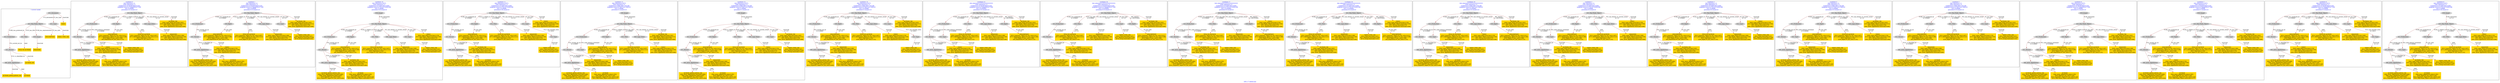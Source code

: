 digraph n0 {
fontcolor="blue"
remincross="true"
label="s08-s-17-edited.xml"
subgraph cluster_0 {
label="1-correct model"
n2[style="filled",color="white",fillcolor="lightgray",label="E12_Production1"];
n3[style="filled",color="white",fillcolor="lightgray",label="E21_Person1"];
n4[style="filled",color="white",fillcolor="lightgray",label="E82_Actor_Appellation1"];
n5[shape="plaintext",style="filled",fillcolor="gold",label="AUTHOR_URI"];
n6[style="filled",color="white",fillcolor="lightgray",label="E22_Man-Made_Object1"];
n7[style="filled",color="white",fillcolor="lightgray",label="E35_Title1"];
n8[style="filled",color="white",fillcolor="lightgray",label="E38_Image1"];
n9[shape="plaintext",style="filled",fillcolor="gold",label="DESCRIPTION"];
n10[style="filled",color="white",fillcolor="lightgray",label="E31_Document1"];
n11[style="filled",color="white",fillcolor="lightgray",label="E55_Type1"];
n12[shape="plaintext",style="filled",fillcolor="gold",label="VIDEO"];
n13[shape="plaintext",style="filled",fillcolor="gold",label="TITLE NO AUTHOR"];
n14[shape="plaintext",style="filled",fillcolor="gold",label="IMAGESRC"];
n15[shape="plaintext",style="filled",fillcolor="gold",label="VIDEO_TYPE_URI"];
n16[shape="plaintext",style="filled",fillcolor="gold",label="AUTHOR_APPELLATION_URI"];
n17[shape="plaintext",style="filled",fillcolor="gold",label="AUTHOR"];
}
subgraph cluster_1 {
label="candidate 0\nlink coherence:1.0\nnode coherence:1.0\nconfidence:0.35783387844325265\nmapping score:0.4734446261477509\ncost:14.99986\n-precision:0.53-recall:0.53"
n19[style="filled",color="white",fillcolor="lightgray",label="E12_Production1"];
n20[style="filled",color="white",fillcolor="lightgray",label="E21_Person1"];
n21[style="filled",color="white",fillcolor="lightgray",label="E55_Type1"];
n22[style="filled",color="white",fillcolor="lightgray",label="E82_Actor_Appellation1"];
n23[style="filled",color="white",fillcolor="lightgray",label="E22_Man-Made_Object1"];
n24[style="filled",color="white",fillcolor="lightgray",label="E30_Right1"];
n25[style="filled",color="white",fillcolor="lightgray",label="E35_Title1"];
n26[style="filled",color="white",fillcolor="lightgray",label="E40_Legal_Body1"];
n27[shape="plaintext",style="filled",fillcolor="gold",label="AUTHOR_APPELLATION_URI\n[E82_Actor_Appellation,classLink,0.986]\n[E82_Actor_Appellation,label,0.005]\n[E30_Right,P3_has_note,0.004]\n[E33_Linguistic_Object,P3_has_note,0.004]"];
n28[shape="plaintext",style="filled",fillcolor="gold",label="VIDEO_TYPE_URI\n[E55_Type,classLink,0.347]\n[E57_Material,classLink,0.328]\n[E74_Group,classLink,0.325]"];
n29[shape="plaintext",style="filled",fillcolor="gold",label="AUTHOR_URI\n[E40_Legal_Body,classLink,0.562]\n[E22_Man-Made_Object,classLink,0.215]\n[E21_Person,classLink,0.124]\n[E82_Actor_Appellation,classLink,0.099]"];
n30[shape="plaintext",style="filled",fillcolor="gold",label="IMAGESRC\n[E40_Legal_Body,classLink,0.589]\n[E22_Man-Made_Object,classLink,0.189]\n[E21_Person,classLink,0.123]\n[E82_Actor_Appellation,classLink,0.099]"];
n31[shape="plaintext",style="filled",fillcolor="gold",label="VIDEO\n[E40_Legal_Body,classLink,0.576]\n[E22_Man-Made_Object,classLink,0.208]\n[E21_Person,classLink,0.12]\n[E82_Actor_Appellation,classLink,0.096]"];
n32[shape="plaintext",style="filled",fillcolor="gold",label="TITLE NO AUTHOR\n[E33_Linguistic_Object,P3_has_note,0.407]\n[E73_Information_Object,P3_has_note,0.315]\n[E35_Title,label,0.143]\n[E30_Right,P3_has_note,0.135]"];
n33[shape="plaintext",style="filled",fillcolor="gold",label="AUTHOR\n[E82_Actor_Appellation,label,0.295]\n[E30_Right,P3_has_note,0.244]\n[E33_Linguistic_Object,P3_has_note,0.244]\n[E22_Man-Made_Object,classLink,0.217]"];
n34[shape="plaintext",style="filled",fillcolor="gold",label="DESCRIPTION\n[E33_Linguistic_Object,P3_has_note,0.411]\n[E73_Information_Object,P3_has_note,0.298]\n[E30_Right,P3_has_note,0.168]\n[E8_Acquisition,P3_has_note,0.123]"];
}
subgraph cluster_2 {
label="candidate 1\nlink coherence:1.0\nnode coherence:1.0\nconfidence:0.35783387844325265\nmapping score:0.4734446261477509\ncost:14.99988\n-precision:0.53-recall:0.53"
n36[style="filled",color="white",fillcolor="lightgray",label="E12_Production1"];
n37[style="filled",color="white",fillcolor="lightgray",label="E21_Person1"];
n38[style="filled",color="white",fillcolor="lightgray",label="E82_Actor_Appellation1"];
n39[style="filled",color="white",fillcolor="lightgray",label="E22_Man-Made_Object1"];
n40[style="filled",color="white",fillcolor="lightgray",label="E30_Right1"];
n41[style="filled",color="white",fillcolor="lightgray",label="E35_Title1"];
n42[style="filled",color="white",fillcolor="lightgray",label="E40_Legal_Body1"];
n43[style="filled",color="white",fillcolor="lightgray",label="E55_Type2"];
n44[shape="plaintext",style="filled",fillcolor="gold",label="AUTHOR_APPELLATION_URI\n[E82_Actor_Appellation,classLink,0.986]\n[E82_Actor_Appellation,label,0.005]\n[E30_Right,P3_has_note,0.004]\n[E33_Linguistic_Object,P3_has_note,0.004]"];
n45[shape="plaintext",style="filled",fillcolor="gold",label="VIDEO_TYPE_URI\n[E55_Type,classLink,0.347]\n[E57_Material,classLink,0.328]\n[E74_Group,classLink,0.325]"];
n46[shape="plaintext",style="filled",fillcolor="gold",label="AUTHOR_URI\n[E40_Legal_Body,classLink,0.562]\n[E22_Man-Made_Object,classLink,0.215]\n[E21_Person,classLink,0.124]\n[E82_Actor_Appellation,classLink,0.099]"];
n47[shape="plaintext",style="filled",fillcolor="gold",label="IMAGESRC\n[E40_Legal_Body,classLink,0.589]\n[E22_Man-Made_Object,classLink,0.189]\n[E21_Person,classLink,0.123]\n[E82_Actor_Appellation,classLink,0.099]"];
n48[shape="plaintext",style="filled",fillcolor="gold",label="VIDEO\n[E40_Legal_Body,classLink,0.576]\n[E22_Man-Made_Object,classLink,0.208]\n[E21_Person,classLink,0.12]\n[E82_Actor_Appellation,classLink,0.096]"];
n49[shape="plaintext",style="filled",fillcolor="gold",label="TITLE NO AUTHOR\n[E33_Linguistic_Object,P3_has_note,0.407]\n[E73_Information_Object,P3_has_note,0.315]\n[E35_Title,label,0.143]\n[E30_Right,P3_has_note,0.135]"];
n50[shape="plaintext",style="filled",fillcolor="gold",label="AUTHOR\n[E82_Actor_Appellation,label,0.295]\n[E30_Right,P3_has_note,0.244]\n[E33_Linguistic_Object,P3_has_note,0.244]\n[E22_Man-Made_Object,classLink,0.217]"];
n51[shape="plaintext",style="filled",fillcolor="gold",label="DESCRIPTION\n[E33_Linguistic_Object,P3_has_note,0.411]\n[E73_Information_Object,P3_has_note,0.298]\n[E30_Right,P3_has_note,0.168]\n[E8_Acquisition,P3_has_note,0.123]"];
}
subgraph cluster_3 {
label="candidate 10\nlink coherence:0.9375\nnode coherence:1.0\nconfidence:0.3574401265135895\nmapping score:0.4733133755045298\ncost:15.99988\n-precision:0.56-recall:0.6"
n53[style="filled",color="white",fillcolor="lightgray",label="E12_Production1"];
n54[style="filled",color="white",fillcolor="lightgray",label="E21_Person1"];
n55[style="filled",color="white",fillcolor="lightgray",label="E82_Actor_Appellation1"];
n56[style="filled",color="white",fillcolor="lightgray",label="E22_Man-Made_Object1"];
n57[style="filled",color="white",fillcolor="lightgray",label="E30_Right1"];
n58[style="filled",color="white",fillcolor="lightgray",label="E35_Title1"];
n59[style="filled",color="white",fillcolor="lightgray",label="E40_Legal_Body1"];
n60[style="filled",color="white",fillcolor="lightgray",label="E55_Type2"];
n61[style="filled",color="white",fillcolor="lightgray",label="E38_Image1"];
n62[shape="plaintext",style="filled",fillcolor="gold",label="AUTHOR_APPELLATION_URI\n[E82_Actor_Appellation,classLink,0.986]\n[E82_Actor_Appellation,label,0.005]\n[E30_Right,P3_has_note,0.004]\n[E33_Linguistic_Object,P3_has_note,0.004]"];
n63[shape="plaintext",style="filled",fillcolor="gold",label="VIDEO_TYPE_URI\n[E55_Type,classLink,0.347]\n[E57_Material,classLink,0.328]\n[E74_Group,classLink,0.325]"];
n64[shape="plaintext",style="filled",fillcolor="gold",label="VIDEO\n[E40_Legal_Body,classLink,0.576]\n[E22_Man-Made_Object,classLink,0.208]\n[E21_Person,classLink,0.12]\n[E82_Actor_Appellation,classLink,0.096]"];
n65[shape="plaintext",style="filled",fillcolor="gold",label="IMAGESRC\n[E40_Legal_Body,classLink,0.589]\n[E22_Man-Made_Object,classLink,0.189]\n[E21_Person,classLink,0.123]\n[E82_Actor_Appellation,classLink,0.099]"];
n66[shape="plaintext",style="filled",fillcolor="gold",label="AUTHOR_URI\n[E40_Legal_Body,classLink,0.562]\n[E22_Man-Made_Object,classLink,0.215]\n[E21_Person,classLink,0.124]\n[E82_Actor_Appellation,classLink,0.099]"];
n67[shape="plaintext",style="filled",fillcolor="gold",label="TITLE NO AUTHOR\n[E33_Linguistic_Object,P3_has_note,0.407]\n[E73_Information_Object,P3_has_note,0.315]\n[E35_Title,label,0.143]\n[E30_Right,P3_has_note,0.135]"];
n68[shape="plaintext",style="filled",fillcolor="gold",label="AUTHOR\n[E82_Actor_Appellation,label,0.295]\n[E30_Right,P3_has_note,0.244]\n[E33_Linguistic_Object,P3_has_note,0.244]\n[E22_Man-Made_Object,classLink,0.217]"];
n69[shape="plaintext",style="filled",fillcolor="gold",label="DESCRIPTION\n[E33_Linguistic_Object,P3_has_note,0.411]\n[E73_Information_Object,P3_has_note,0.298]\n[E30_Right,P3_has_note,0.168]\n[E8_Acquisition,P3_has_note,0.123]"];
}
subgraph cluster_4 {
label="candidate 11\nlink coherence:0.9375\nnode coherence:1.0\nconfidence:0.3574401265135895\nmapping score:0.4733133755045298\ncost:114.99988\n-precision:0.56-recall:0.6"
n71[style="filled",color="white",fillcolor="lightgray",label="E12_Production1"];
n72[style="filled",color="white",fillcolor="lightgray",label="E21_Person1"];
n73[style="filled",color="white",fillcolor="lightgray",label="E82_Actor_Appellation1"];
n74[style="filled",color="white",fillcolor="lightgray",label="E22_Man-Made_Object1"];
n75[style="filled",color="white",fillcolor="lightgray",label="E30_Right1"];
n76[style="filled",color="white",fillcolor="lightgray",label="E35_Title1"];
n77[style="filled",color="white",fillcolor="lightgray",label="E40_Legal_Body1"];
n78[style="filled",color="white",fillcolor="lightgray",label="E55_Type2"];
n79[style="filled",color="white",fillcolor="lightgray",label="E55_Type1"];
n80[shape="plaintext",style="filled",fillcolor="gold",label="AUTHOR_APPELLATION_URI\n[E82_Actor_Appellation,classLink,0.986]\n[E82_Actor_Appellation,label,0.005]\n[E30_Right,P3_has_note,0.004]\n[E33_Linguistic_Object,P3_has_note,0.004]"];
n81[shape="plaintext",style="filled",fillcolor="gold",label="VIDEO_TYPE_URI\n[E55_Type,classLink,0.347]\n[E57_Material,classLink,0.328]\n[E74_Group,classLink,0.325]"];
n82[shape="plaintext",style="filled",fillcolor="gold",label="VIDEO\n[E40_Legal_Body,classLink,0.576]\n[E22_Man-Made_Object,classLink,0.208]\n[E21_Person,classLink,0.12]\n[E82_Actor_Appellation,classLink,0.096]"];
n83[shape="plaintext",style="filled",fillcolor="gold",label="IMAGESRC\n[E40_Legal_Body,classLink,0.589]\n[E22_Man-Made_Object,classLink,0.189]\n[E21_Person,classLink,0.123]\n[E82_Actor_Appellation,classLink,0.099]"];
n84[shape="plaintext",style="filled",fillcolor="gold",label="AUTHOR_URI\n[E40_Legal_Body,classLink,0.562]\n[E22_Man-Made_Object,classLink,0.215]\n[E21_Person,classLink,0.124]\n[E82_Actor_Appellation,classLink,0.099]"];
n85[shape="plaintext",style="filled",fillcolor="gold",label="TITLE NO AUTHOR\n[E33_Linguistic_Object,P3_has_note,0.407]\n[E73_Information_Object,P3_has_note,0.315]\n[E35_Title,label,0.143]\n[E30_Right,P3_has_note,0.135]"];
n86[shape="plaintext",style="filled",fillcolor="gold",label="AUTHOR\n[E82_Actor_Appellation,label,0.295]\n[E30_Right,P3_has_note,0.244]\n[E33_Linguistic_Object,P3_has_note,0.244]\n[E22_Man-Made_Object,classLink,0.217]"];
n87[shape="plaintext",style="filled",fillcolor="gold",label="DESCRIPTION\n[E33_Linguistic_Object,P3_has_note,0.411]\n[E73_Information_Object,P3_has_note,0.298]\n[E30_Right,P3_has_note,0.168]\n[E8_Acquisition,P3_has_note,0.123]"];
}
subgraph cluster_5 {
label="candidate 12\nlink coherence:0.9375\nnode coherence:1.0\nconfidence:0.3566126071781599\nmapping score:0.4730375357260533\ncost:15.99986\n-precision:0.5-recall:0.53"
n89[style="filled",color="white",fillcolor="lightgray",label="E12_Production1"];
n90[style="filled",color="white",fillcolor="lightgray",label="E21_Person1"];
n91[style="filled",color="white",fillcolor="lightgray",label="E55_Type1"];
n92[style="filled",color="white",fillcolor="lightgray",label="E82_Actor_Appellation1"];
n93[style="filled",color="white",fillcolor="lightgray",label="E22_Man-Made_Object1"];
n94[style="filled",color="white",fillcolor="lightgray",label="E30_Right1"];
n95[style="filled",color="white",fillcolor="lightgray",label="E35_Title1"];
n96[style="filled",color="white",fillcolor="lightgray",label="E40_Legal_Body1"];
n97[style="filled",color="white",fillcolor="lightgray",label="E38_Image1"];
n98[shape="plaintext",style="filled",fillcolor="gold",label="AUTHOR_APPELLATION_URI\n[E82_Actor_Appellation,classLink,0.986]\n[E82_Actor_Appellation,label,0.005]\n[E30_Right,P3_has_note,0.004]\n[E33_Linguistic_Object,P3_has_note,0.004]"];
n99[shape="plaintext",style="filled",fillcolor="gold",label="VIDEO_TYPE_URI\n[E55_Type,classLink,0.347]\n[E57_Material,classLink,0.328]\n[E74_Group,classLink,0.325]"];
n100[shape="plaintext",style="filled",fillcolor="gold",label="AUTHOR_URI\n[E40_Legal_Body,classLink,0.562]\n[E22_Man-Made_Object,classLink,0.215]\n[E21_Person,classLink,0.124]\n[E82_Actor_Appellation,classLink,0.099]"];
n101[shape="plaintext",style="filled",fillcolor="gold",label="VIDEO\n[E40_Legal_Body,classLink,0.576]\n[E22_Man-Made_Object,classLink,0.208]\n[E21_Person,classLink,0.12]\n[E82_Actor_Appellation,classLink,0.096]"];
n102[shape="plaintext",style="filled",fillcolor="gold",label="IMAGESRC\n[E40_Legal_Body,classLink,0.589]\n[E22_Man-Made_Object,classLink,0.189]\n[E21_Person,classLink,0.123]\n[E82_Actor_Appellation,classLink,0.099]"];
n103[shape="plaintext",style="filled",fillcolor="gold",label="TITLE NO AUTHOR\n[E33_Linguistic_Object,P3_has_note,0.407]\n[E73_Information_Object,P3_has_note,0.315]\n[E35_Title,label,0.143]\n[E30_Right,P3_has_note,0.135]"];
n104[shape="plaintext",style="filled",fillcolor="gold",label="AUTHOR\n[E82_Actor_Appellation,label,0.295]\n[E30_Right,P3_has_note,0.244]\n[E33_Linguistic_Object,P3_has_note,0.244]\n[E22_Man-Made_Object,classLink,0.217]"];
n105[shape="plaintext",style="filled",fillcolor="gold",label="DESCRIPTION\n[E33_Linguistic_Object,P3_has_note,0.411]\n[E73_Information_Object,P3_has_note,0.298]\n[E30_Right,P3_has_note,0.168]\n[E8_Acquisition,P3_has_note,0.123]"];
}
subgraph cluster_6 {
label="candidate 13\nlink coherence:0.9375\nnode coherence:1.0\nconfidence:0.3566126071781599\nmapping score:0.4730375357260533\ncost:15.99988\n-precision:0.5-recall:0.53"
n107[style="filled",color="white",fillcolor="lightgray",label="E12_Production1"];
n108[style="filled",color="white",fillcolor="lightgray",label="E21_Person1"];
n109[style="filled",color="white",fillcolor="lightgray",label="E82_Actor_Appellation1"];
n110[style="filled",color="white",fillcolor="lightgray",label="E22_Man-Made_Object1"];
n111[style="filled",color="white",fillcolor="lightgray",label="E30_Right1"];
n112[style="filled",color="white",fillcolor="lightgray",label="E35_Title1"];
n113[style="filled",color="white",fillcolor="lightgray",label="E40_Legal_Body1"];
n114[style="filled",color="white",fillcolor="lightgray",label="E55_Type2"];
n115[style="filled",color="white",fillcolor="lightgray",label="E38_Image1"];
n116[shape="plaintext",style="filled",fillcolor="gold",label="AUTHOR_APPELLATION_URI\n[E82_Actor_Appellation,classLink,0.986]\n[E82_Actor_Appellation,label,0.005]\n[E30_Right,P3_has_note,0.004]\n[E33_Linguistic_Object,P3_has_note,0.004]"];
n117[shape="plaintext",style="filled",fillcolor="gold",label="VIDEO_TYPE_URI\n[E55_Type,classLink,0.347]\n[E57_Material,classLink,0.328]\n[E74_Group,classLink,0.325]"];
n118[shape="plaintext",style="filled",fillcolor="gold",label="AUTHOR_URI\n[E40_Legal_Body,classLink,0.562]\n[E22_Man-Made_Object,classLink,0.215]\n[E21_Person,classLink,0.124]\n[E82_Actor_Appellation,classLink,0.099]"];
n119[shape="plaintext",style="filled",fillcolor="gold",label="VIDEO\n[E40_Legal_Body,classLink,0.576]\n[E22_Man-Made_Object,classLink,0.208]\n[E21_Person,classLink,0.12]\n[E82_Actor_Appellation,classLink,0.096]"];
n120[shape="plaintext",style="filled",fillcolor="gold",label="IMAGESRC\n[E40_Legal_Body,classLink,0.589]\n[E22_Man-Made_Object,classLink,0.189]\n[E21_Person,classLink,0.123]\n[E82_Actor_Appellation,classLink,0.099]"];
n121[shape="plaintext",style="filled",fillcolor="gold",label="TITLE NO AUTHOR\n[E33_Linguistic_Object,P3_has_note,0.407]\n[E73_Information_Object,P3_has_note,0.315]\n[E35_Title,label,0.143]\n[E30_Right,P3_has_note,0.135]"];
n122[shape="plaintext",style="filled",fillcolor="gold",label="AUTHOR\n[E82_Actor_Appellation,label,0.295]\n[E30_Right,P3_has_note,0.244]\n[E33_Linguistic_Object,P3_has_note,0.244]\n[E22_Man-Made_Object,classLink,0.217]"];
n123[shape="plaintext",style="filled",fillcolor="gold",label="DESCRIPTION\n[E33_Linguistic_Object,P3_has_note,0.411]\n[E73_Information_Object,P3_has_note,0.298]\n[E30_Right,P3_has_note,0.168]\n[E8_Acquisition,P3_has_note,0.123]"];
}
subgraph cluster_7 {
label="candidate 14\nlink coherence:0.9375\nnode coherence:1.0\nconfidence:0.3566126071781599\nmapping score:0.4730375357260533\ncost:114.99988\n-precision:0.5-recall:0.53"
n125[style="filled",color="white",fillcolor="lightgray",label="E12_Production1"];
n126[style="filled",color="white",fillcolor="lightgray",label="E21_Person1"];
n127[style="filled",color="white",fillcolor="lightgray",label="E82_Actor_Appellation1"];
n128[style="filled",color="white",fillcolor="lightgray",label="E22_Man-Made_Object1"];
n129[style="filled",color="white",fillcolor="lightgray",label="E30_Right1"];
n130[style="filled",color="white",fillcolor="lightgray",label="E35_Title1"];
n131[style="filled",color="white",fillcolor="lightgray",label="E40_Legal_Body1"];
n132[style="filled",color="white",fillcolor="lightgray",label="E55_Type2"];
n133[style="filled",color="white",fillcolor="lightgray",label="E55_Type1"];
n134[shape="plaintext",style="filled",fillcolor="gold",label="AUTHOR_APPELLATION_URI\n[E82_Actor_Appellation,classLink,0.986]\n[E82_Actor_Appellation,label,0.005]\n[E30_Right,P3_has_note,0.004]\n[E33_Linguistic_Object,P3_has_note,0.004]"];
n135[shape="plaintext",style="filled",fillcolor="gold",label="VIDEO_TYPE_URI\n[E55_Type,classLink,0.347]\n[E57_Material,classLink,0.328]\n[E74_Group,classLink,0.325]"];
n136[shape="plaintext",style="filled",fillcolor="gold",label="AUTHOR_URI\n[E40_Legal_Body,classLink,0.562]\n[E22_Man-Made_Object,classLink,0.215]\n[E21_Person,classLink,0.124]\n[E82_Actor_Appellation,classLink,0.099]"];
n137[shape="plaintext",style="filled",fillcolor="gold",label="VIDEO\n[E40_Legal_Body,classLink,0.576]\n[E22_Man-Made_Object,classLink,0.208]\n[E21_Person,classLink,0.12]\n[E82_Actor_Appellation,classLink,0.096]"];
n138[shape="plaintext",style="filled",fillcolor="gold",label="IMAGESRC\n[E40_Legal_Body,classLink,0.589]\n[E22_Man-Made_Object,classLink,0.189]\n[E21_Person,classLink,0.123]\n[E82_Actor_Appellation,classLink,0.099]"];
n139[shape="plaintext",style="filled",fillcolor="gold",label="TITLE NO AUTHOR\n[E33_Linguistic_Object,P3_has_note,0.407]\n[E73_Information_Object,P3_has_note,0.315]\n[E35_Title,label,0.143]\n[E30_Right,P3_has_note,0.135]"];
n140[shape="plaintext",style="filled",fillcolor="gold",label="AUTHOR\n[E82_Actor_Appellation,label,0.295]\n[E30_Right,P3_has_note,0.244]\n[E33_Linguistic_Object,P3_has_note,0.244]\n[E22_Man-Made_Object,classLink,0.217]"];
n141[shape="plaintext",style="filled",fillcolor="gold",label="DESCRIPTION\n[E33_Linguistic_Object,P3_has_note,0.411]\n[E73_Information_Object,P3_has_note,0.298]\n[E30_Right,P3_has_note,0.168]\n[E8_Acquisition,P3_has_note,0.123]"];
}
subgraph cluster_8 {
label="candidate 15\nlink coherence:0.9333333333333333\nnode coherence:1.0\nconfidence:0.35783387844325265\nmapping score:0.4734446261477509\ncost:114.009862\n-precision:0.53-recall:0.53"
n143[style="filled",color="white",fillcolor="lightgray",label="E12_Production1"];
n144[style="filled",color="white",fillcolor="lightgray",label="E21_Person1"];
n145[style="filled",color="white",fillcolor="lightgray",label="E55_Type1"];
n146[style="filled",color="white",fillcolor="lightgray",label="E82_Actor_Appellation1"];
n147[style="filled",color="white",fillcolor="lightgray",label="E22_Man-Made_Object1"];
n148[style="filled",color="white",fillcolor="lightgray",label="E35_Title1"];
n149[style="filled",color="white",fillcolor="lightgray",label="E40_Legal_Body1"];
n150[style="filled",color="white",fillcolor="lightgray",label="E30_Right1"];
n151[shape="plaintext",style="filled",fillcolor="gold",label="AUTHOR_APPELLATION_URI\n[E82_Actor_Appellation,classLink,0.986]\n[E82_Actor_Appellation,label,0.005]\n[E30_Right,P3_has_note,0.004]\n[E33_Linguistic_Object,P3_has_note,0.004]"];
n152[shape="plaintext",style="filled",fillcolor="gold",label="VIDEO_TYPE_URI\n[E55_Type,classLink,0.347]\n[E57_Material,classLink,0.328]\n[E74_Group,classLink,0.325]"];
n153[shape="plaintext",style="filled",fillcolor="gold",label="AUTHOR_URI\n[E40_Legal_Body,classLink,0.562]\n[E22_Man-Made_Object,classLink,0.215]\n[E21_Person,classLink,0.124]\n[E82_Actor_Appellation,classLink,0.099]"];
n154[shape="plaintext",style="filled",fillcolor="gold",label="IMAGESRC\n[E40_Legal_Body,classLink,0.589]\n[E22_Man-Made_Object,classLink,0.189]\n[E21_Person,classLink,0.123]\n[E82_Actor_Appellation,classLink,0.099]"];
n155[shape="plaintext",style="filled",fillcolor="gold",label="VIDEO\n[E40_Legal_Body,classLink,0.576]\n[E22_Man-Made_Object,classLink,0.208]\n[E21_Person,classLink,0.12]\n[E82_Actor_Appellation,classLink,0.096]"];
n156[shape="plaintext",style="filled",fillcolor="gold",label="TITLE NO AUTHOR\n[E33_Linguistic_Object,P3_has_note,0.407]\n[E73_Information_Object,P3_has_note,0.315]\n[E35_Title,label,0.143]\n[E30_Right,P3_has_note,0.135]"];
n157[shape="plaintext",style="filled",fillcolor="gold",label="AUTHOR\n[E82_Actor_Appellation,label,0.295]\n[E30_Right,P3_has_note,0.244]\n[E33_Linguistic_Object,P3_has_note,0.244]\n[E22_Man-Made_Object,classLink,0.217]"];
n158[shape="plaintext",style="filled",fillcolor="gold",label="DESCRIPTION\n[E33_Linguistic_Object,P3_has_note,0.411]\n[E73_Information_Object,P3_has_note,0.298]\n[E30_Right,P3_has_note,0.168]\n[E8_Acquisition,P3_has_note,0.123]"];
}
subgraph cluster_9 {
label="candidate 16\nlink coherence:0.9333333333333333\nnode coherence:1.0\nconfidence:0.35783387844325265\nmapping score:0.4734446261477509\ncost:114.009882\n-precision:0.53-recall:0.53"
n160[style="filled",color="white",fillcolor="lightgray",label="E12_Production1"];
n161[style="filled",color="white",fillcolor="lightgray",label="E21_Person1"];
n162[style="filled",color="white",fillcolor="lightgray",label="E82_Actor_Appellation1"];
n163[style="filled",color="white",fillcolor="lightgray",label="E22_Man-Made_Object1"];
n164[style="filled",color="white",fillcolor="lightgray",label="E35_Title1"];
n165[style="filled",color="white",fillcolor="lightgray",label="E40_Legal_Body1"];
n166[style="filled",color="white",fillcolor="lightgray",label="E55_Type2"];
n167[style="filled",color="white",fillcolor="lightgray",label="E30_Right1"];
n168[shape="plaintext",style="filled",fillcolor="gold",label="AUTHOR_APPELLATION_URI\n[E82_Actor_Appellation,classLink,0.986]\n[E82_Actor_Appellation,label,0.005]\n[E30_Right,P3_has_note,0.004]\n[E33_Linguistic_Object,P3_has_note,0.004]"];
n169[shape="plaintext",style="filled",fillcolor="gold",label="VIDEO_TYPE_URI\n[E55_Type,classLink,0.347]\n[E57_Material,classLink,0.328]\n[E74_Group,classLink,0.325]"];
n170[shape="plaintext",style="filled",fillcolor="gold",label="AUTHOR_URI\n[E40_Legal_Body,classLink,0.562]\n[E22_Man-Made_Object,classLink,0.215]\n[E21_Person,classLink,0.124]\n[E82_Actor_Appellation,classLink,0.099]"];
n171[shape="plaintext",style="filled",fillcolor="gold",label="IMAGESRC\n[E40_Legal_Body,classLink,0.589]\n[E22_Man-Made_Object,classLink,0.189]\n[E21_Person,classLink,0.123]\n[E82_Actor_Appellation,classLink,0.099]"];
n172[shape="plaintext",style="filled",fillcolor="gold",label="VIDEO\n[E40_Legal_Body,classLink,0.576]\n[E22_Man-Made_Object,classLink,0.208]\n[E21_Person,classLink,0.12]\n[E82_Actor_Appellation,classLink,0.096]"];
n173[shape="plaintext",style="filled",fillcolor="gold",label="TITLE NO AUTHOR\n[E33_Linguistic_Object,P3_has_note,0.407]\n[E73_Information_Object,P3_has_note,0.315]\n[E35_Title,label,0.143]\n[E30_Right,P3_has_note,0.135]"];
n174[shape="plaintext",style="filled",fillcolor="gold",label="AUTHOR\n[E82_Actor_Appellation,label,0.295]\n[E30_Right,P3_has_note,0.244]\n[E33_Linguistic_Object,P3_has_note,0.244]\n[E22_Man-Made_Object,classLink,0.217]"];
n175[shape="plaintext",style="filled",fillcolor="gold",label="DESCRIPTION\n[E33_Linguistic_Object,P3_has_note,0.411]\n[E73_Information_Object,P3_has_note,0.298]\n[E30_Right,P3_has_note,0.168]\n[E8_Acquisition,P3_has_note,0.123]"];
}
subgraph cluster_10 {
label="candidate 17\nlink coherence:0.9333333333333333\nnode coherence:1.0\nconfidence:0.3574401265135895\nmapping score:0.4733133755045298\ncost:114.009862\n-precision:0.6-recall:0.6"
n177[style="filled",color="white",fillcolor="lightgray",label="E12_Production1"];
n178[style="filled",color="white",fillcolor="lightgray",label="E21_Person1"];
n179[style="filled",color="white",fillcolor="lightgray",label="E55_Type1"];
n180[style="filled",color="white",fillcolor="lightgray",label="E82_Actor_Appellation1"];
n181[style="filled",color="white",fillcolor="lightgray",label="E22_Man-Made_Object1"];
n182[style="filled",color="white",fillcolor="lightgray",label="E35_Title1"];
n183[style="filled",color="white",fillcolor="lightgray",label="E40_Legal_Body1"];
n184[style="filled",color="white",fillcolor="lightgray",label="E30_Right1"];
n185[shape="plaintext",style="filled",fillcolor="gold",label="AUTHOR_APPELLATION_URI\n[E82_Actor_Appellation,classLink,0.986]\n[E82_Actor_Appellation,label,0.005]\n[E30_Right,P3_has_note,0.004]\n[E33_Linguistic_Object,P3_has_note,0.004]"];
n186[shape="plaintext",style="filled",fillcolor="gold",label="VIDEO_TYPE_URI\n[E55_Type,classLink,0.347]\n[E57_Material,classLink,0.328]\n[E74_Group,classLink,0.325]"];
n187[shape="plaintext",style="filled",fillcolor="gold",label="VIDEO\n[E40_Legal_Body,classLink,0.576]\n[E22_Man-Made_Object,classLink,0.208]\n[E21_Person,classLink,0.12]\n[E82_Actor_Appellation,classLink,0.096]"];
n188[shape="plaintext",style="filled",fillcolor="gold",label="IMAGESRC\n[E40_Legal_Body,classLink,0.589]\n[E22_Man-Made_Object,classLink,0.189]\n[E21_Person,classLink,0.123]\n[E82_Actor_Appellation,classLink,0.099]"];
n189[shape="plaintext",style="filled",fillcolor="gold",label="AUTHOR_URI\n[E40_Legal_Body,classLink,0.562]\n[E22_Man-Made_Object,classLink,0.215]\n[E21_Person,classLink,0.124]\n[E82_Actor_Appellation,classLink,0.099]"];
n190[shape="plaintext",style="filled",fillcolor="gold",label="TITLE NO AUTHOR\n[E33_Linguistic_Object,P3_has_note,0.407]\n[E73_Information_Object,P3_has_note,0.315]\n[E35_Title,label,0.143]\n[E30_Right,P3_has_note,0.135]"];
n191[shape="plaintext",style="filled",fillcolor="gold",label="AUTHOR\n[E82_Actor_Appellation,label,0.295]\n[E30_Right,P3_has_note,0.244]\n[E33_Linguistic_Object,P3_has_note,0.244]\n[E22_Man-Made_Object,classLink,0.217]"];
n192[shape="plaintext",style="filled",fillcolor="gold",label="DESCRIPTION\n[E33_Linguistic_Object,P3_has_note,0.411]\n[E73_Information_Object,P3_has_note,0.298]\n[E30_Right,P3_has_note,0.168]\n[E8_Acquisition,P3_has_note,0.123]"];
}
subgraph cluster_11 {
label="candidate 18\nlink coherence:0.9333333333333333\nnode coherence:1.0\nconfidence:0.3574401265135895\nmapping score:0.4733133755045298\ncost:114.009882\n-precision:0.6-recall:0.6"
n194[style="filled",color="white",fillcolor="lightgray",label="E12_Production1"];
n195[style="filled",color="white",fillcolor="lightgray",label="E21_Person1"];
n196[style="filled",color="white",fillcolor="lightgray",label="E82_Actor_Appellation1"];
n197[style="filled",color="white",fillcolor="lightgray",label="E22_Man-Made_Object1"];
n198[style="filled",color="white",fillcolor="lightgray",label="E35_Title1"];
n199[style="filled",color="white",fillcolor="lightgray",label="E40_Legal_Body1"];
n200[style="filled",color="white",fillcolor="lightgray",label="E55_Type2"];
n201[style="filled",color="white",fillcolor="lightgray",label="E30_Right1"];
n202[shape="plaintext",style="filled",fillcolor="gold",label="AUTHOR_APPELLATION_URI\n[E82_Actor_Appellation,classLink,0.986]\n[E82_Actor_Appellation,label,0.005]\n[E30_Right,P3_has_note,0.004]\n[E33_Linguistic_Object,P3_has_note,0.004]"];
n203[shape="plaintext",style="filled",fillcolor="gold",label="VIDEO_TYPE_URI\n[E55_Type,classLink,0.347]\n[E57_Material,classLink,0.328]\n[E74_Group,classLink,0.325]"];
n204[shape="plaintext",style="filled",fillcolor="gold",label="VIDEO\n[E40_Legal_Body,classLink,0.576]\n[E22_Man-Made_Object,classLink,0.208]\n[E21_Person,classLink,0.12]\n[E82_Actor_Appellation,classLink,0.096]"];
n205[shape="plaintext",style="filled",fillcolor="gold",label="IMAGESRC\n[E40_Legal_Body,classLink,0.589]\n[E22_Man-Made_Object,classLink,0.189]\n[E21_Person,classLink,0.123]\n[E82_Actor_Appellation,classLink,0.099]"];
n206[shape="plaintext",style="filled",fillcolor="gold",label="AUTHOR_URI\n[E40_Legal_Body,classLink,0.562]\n[E22_Man-Made_Object,classLink,0.215]\n[E21_Person,classLink,0.124]\n[E82_Actor_Appellation,classLink,0.099]"];
n207[shape="plaintext",style="filled",fillcolor="gold",label="TITLE NO AUTHOR\n[E33_Linguistic_Object,P3_has_note,0.407]\n[E73_Information_Object,P3_has_note,0.315]\n[E35_Title,label,0.143]\n[E30_Right,P3_has_note,0.135]"];
n208[shape="plaintext",style="filled",fillcolor="gold",label="AUTHOR\n[E82_Actor_Appellation,label,0.295]\n[E30_Right,P3_has_note,0.244]\n[E33_Linguistic_Object,P3_has_note,0.244]\n[E22_Man-Made_Object,classLink,0.217]"];
n209[shape="plaintext",style="filled",fillcolor="gold",label="DESCRIPTION\n[E33_Linguistic_Object,P3_has_note,0.411]\n[E73_Information_Object,P3_has_note,0.298]\n[E30_Right,P3_has_note,0.168]\n[E8_Acquisition,P3_has_note,0.123]"];
}
subgraph cluster_12 {
label="candidate 19\nlink coherence:0.9333333333333333\nnode coherence:1.0\nconfidence:0.3566126071781599\nmapping score:0.4730375357260533\ncost:114.009862\n-precision:0.53-recall:0.53"
n211[style="filled",color="white",fillcolor="lightgray",label="E12_Production1"];
n212[style="filled",color="white",fillcolor="lightgray",label="E21_Person1"];
n213[style="filled",color="white",fillcolor="lightgray",label="E55_Type1"];
n214[style="filled",color="white",fillcolor="lightgray",label="E82_Actor_Appellation1"];
n215[style="filled",color="white",fillcolor="lightgray",label="E22_Man-Made_Object1"];
n216[style="filled",color="white",fillcolor="lightgray",label="E35_Title1"];
n217[style="filled",color="white",fillcolor="lightgray",label="E40_Legal_Body1"];
n218[style="filled",color="white",fillcolor="lightgray",label="E30_Right1"];
n219[shape="plaintext",style="filled",fillcolor="gold",label="AUTHOR_APPELLATION_URI\n[E82_Actor_Appellation,classLink,0.986]\n[E82_Actor_Appellation,label,0.005]\n[E30_Right,P3_has_note,0.004]\n[E33_Linguistic_Object,P3_has_note,0.004]"];
n220[shape="plaintext",style="filled",fillcolor="gold",label="VIDEO_TYPE_URI\n[E55_Type,classLink,0.347]\n[E57_Material,classLink,0.328]\n[E74_Group,classLink,0.325]"];
n221[shape="plaintext",style="filled",fillcolor="gold",label="AUTHOR_URI\n[E40_Legal_Body,classLink,0.562]\n[E22_Man-Made_Object,classLink,0.215]\n[E21_Person,classLink,0.124]\n[E82_Actor_Appellation,classLink,0.099]"];
n222[shape="plaintext",style="filled",fillcolor="gold",label="VIDEO\n[E40_Legal_Body,classLink,0.576]\n[E22_Man-Made_Object,classLink,0.208]\n[E21_Person,classLink,0.12]\n[E82_Actor_Appellation,classLink,0.096]"];
n223[shape="plaintext",style="filled",fillcolor="gold",label="IMAGESRC\n[E40_Legal_Body,classLink,0.589]\n[E22_Man-Made_Object,classLink,0.189]\n[E21_Person,classLink,0.123]\n[E82_Actor_Appellation,classLink,0.099]"];
n224[shape="plaintext",style="filled",fillcolor="gold",label="TITLE NO AUTHOR\n[E33_Linguistic_Object,P3_has_note,0.407]\n[E73_Information_Object,P3_has_note,0.315]\n[E35_Title,label,0.143]\n[E30_Right,P3_has_note,0.135]"];
n225[shape="plaintext",style="filled",fillcolor="gold",label="AUTHOR\n[E82_Actor_Appellation,label,0.295]\n[E30_Right,P3_has_note,0.244]\n[E33_Linguistic_Object,P3_has_note,0.244]\n[E22_Man-Made_Object,classLink,0.217]"];
n226[shape="plaintext",style="filled",fillcolor="gold",label="DESCRIPTION\n[E33_Linguistic_Object,P3_has_note,0.411]\n[E73_Information_Object,P3_has_note,0.298]\n[E30_Right,P3_has_note,0.168]\n[E8_Acquisition,P3_has_note,0.123]"];
}
subgraph cluster_13 {
label="candidate 2\nlink coherence:1.0\nnode coherence:1.0\nconfidence:0.3574401265135895\nmapping score:0.4733133755045298\ncost:14.99986\n-precision:0.6-recall:0.6"
n228[style="filled",color="white",fillcolor="lightgray",label="E12_Production1"];
n229[style="filled",color="white",fillcolor="lightgray",label="E21_Person1"];
n230[style="filled",color="white",fillcolor="lightgray",label="E55_Type1"];
n231[style="filled",color="white",fillcolor="lightgray",label="E82_Actor_Appellation1"];
n232[style="filled",color="white",fillcolor="lightgray",label="E22_Man-Made_Object1"];
n233[style="filled",color="white",fillcolor="lightgray",label="E30_Right1"];
n234[style="filled",color="white",fillcolor="lightgray",label="E35_Title1"];
n235[style="filled",color="white",fillcolor="lightgray",label="E40_Legal_Body1"];
n236[shape="plaintext",style="filled",fillcolor="gold",label="AUTHOR_APPELLATION_URI\n[E82_Actor_Appellation,classLink,0.986]\n[E82_Actor_Appellation,label,0.005]\n[E30_Right,P3_has_note,0.004]\n[E33_Linguistic_Object,P3_has_note,0.004]"];
n237[shape="plaintext",style="filled",fillcolor="gold",label="VIDEO_TYPE_URI\n[E55_Type,classLink,0.347]\n[E57_Material,classLink,0.328]\n[E74_Group,classLink,0.325]"];
n238[shape="plaintext",style="filled",fillcolor="gold",label="VIDEO\n[E40_Legal_Body,classLink,0.576]\n[E22_Man-Made_Object,classLink,0.208]\n[E21_Person,classLink,0.12]\n[E82_Actor_Appellation,classLink,0.096]"];
n239[shape="plaintext",style="filled",fillcolor="gold",label="IMAGESRC\n[E40_Legal_Body,classLink,0.589]\n[E22_Man-Made_Object,classLink,0.189]\n[E21_Person,classLink,0.123]\n[E82_Actor_Appellation,classLink,0.099]"];
n240[shape="plaintext",style="filled",fillcolor="gold",label="AUTHOR_URI\n[E40_Legal_Body,classLink,0.562]\n[E22_Man-Made_Object,classLink,0.215]\n[E21_Person,classLink,0.124]\n[E82_Actor_Appellation,classLink,0.099]"];
n241[shape="plaintext",style="filled",fillcolor="gold",label="TITLE NO AUTHOR\n[E33_Linguistic_Object,P3_has_note,0.407]\n[E73_Information_Object,P3_has_note,0.315]\n[E35_Title,label,0.143]\n[E30_Right,P3_has_note,0.135]"];
n242[shape="plaintext",style="filled",fillcolor="gold",label="AUTHOR\n[E82_Actor_Appellation,label,0.295]\n[E30_Right,P3_has_note,0.244]\n[E33_Linguistic_Object,P3_has_note,0.244]\n[E22_Man-Made_Object,classLink,0.217]"];
n243[shape="plaintext",style="filled",fillcolor="gold",label="DESCRIPTION\n[E33_Linguistic_Object,P3_has_note,0.411]\n[E73_Information_Object,P3_has_note,0.298]\n[E30_Right,P3_has_note,0.168]\n[E8_Acquisition,P3_has_note,0.123]"];
}
subgraph cluster_14 {
label="candidate 3\nlink coherence:1.0\nnode coherence:1.0\nconfidence:0.3574401265135895\nmapping score:0.4733133755045298\ncost:14.99988\n-precision:0.6-recall:0.6"
n245[style="filled",color="white",fillcolor="lightgray",label="E12_Production1"];
n246[style="filled",color="white",fillcolor="lightgray",label="E21_Person1"];
n247[style="filled",color="white",fillcolor="lightgray",label="E82_Actor_Appellation1"];
n248[style="filled",color="white",fillcolor="lightgray",label="E22_Man-Made_Object1"];
n249[style="filled",color="white",fillcolor="lightgray",label="E30_Right1"];
n250[style="filled",color="white",fillcolor="lightgray",label="E35_Title1"];
n251[style="filled",color="white",fillcolor="lightgray",label="E40_Legal_Body1"];
n252[style="filled",color="white",fillcolor="lightgray",label="E55_Type2"];
n253[shape="plaintext",style="filled",fillcolor="gold",label="AUTHOR_APPELLATION_URI\n[E82_Actor_Appellation,classLink,0.986]\n[E82_Actor_Appellation,label,0.005]\n[E30_Right,P3_has_note,0.004]\n[E33_Linguistic_Object,P3_has_note,0.004]"];
n254[shape="plaintext",style="filled",fillcolor="gold",label="VIDEO_TYPE_URI\n[E55_Type,classLink,0.347]\n[E57_Material,classLink,0.328]\n[E74_Group,classLink,0.325]"];
n255[shape="plaintext",style="filled",fillcolor="gold",label="VIDEO\n[E40_Legal_Body,classLink,0.576]\n[E22_Man-Made_Object,classLink,0.208]\n[E21_Person,classLink,0.12]\n[E82_Actor_Appellation,classLink,0.096]"];
n256[shape="plaintext",style="filled",fillcolor="gold",label="IMAGESRC\n[E40_Legal_Body,classLink,0.589]\n[E22_Man-Made_Object,classLink,0.189]\n[E21_Person,classLink,0.123]\n[E82_Actor_Appellation,classLink,0.099]"];
n257[shape="plaintext",style="filled",fillcolor="gold",label="AUTHOR_URI\n[E40_Legal_Body,classLink,0.562]\n[E22_Man-Made_Object,classLink,0.215]\n[E21_Person,classLink,0.124]\n[E82_Actor_Appellation,classLink,0.099]"];
n258[shape="plaintext",style="filled",fillcolor="gold",label="TITLE NO AUTHOR\n[E33_Linguistic_Object,P3_has_note,0.407]\n[E73_Information_Object,P3_has_note,0.315]\n[E35_Title,label,0.143]\n[E30_Right,P3_has_note,0.135]"];
n259[shape="plaintext",style="filled",fillcolor="gold",label="AUTHOR\n[E82_Actor_Appellation,label,0.295]\n[E30_Right,P3_has_note,0.244]\n[E33_Linguistic_Object,P3_has_note,0.244]\n[E22_Man-Made_Object,classLink,0.217]"];
n260[shape="plaintext",style="filled",fillcolor="gold",label="DESCRIPTION\n[E33_Linguistic_Object,P3_has_note,0.411]\n[E73_Information_Object,P3_has_note,0.298]\n[E30_Right,P3_has_note,0.168]\n[E8_Acquisition,P3_has_note,0.123]"];
}
subgraph cluster_15 {
label="candidate 4\nlink coherence:1.0\nnode coherence:1.0\nconfidence:0.3566126071781599\nmapping score:0.4730375357260533\ncost:14.99986\n-precision:0.53-recall:0.53"
n262[style="filled",color="white",fillcolor="lightgray",label="E12_Production1"];
n263[style="filled",color="white",fillcolor="lightgray",label="E21_Person1"];
n264[style="filled",color="white",fillcolor="lightgray",label="E55_Type1"];
n265[style="filled",color="white",fillcolor="lightgray",label="E82_Actor_Appellation1"];
n266[style="filled",color="white",fillcolor="lightgray",label="E22_Man-Made_Object1"];
n267[style="filled",color="white",fillcolor="lightgray",label="E30_Right1"];
n268[style="filled",color="white",fillcolor="lightgray",label="E35_Title1"];
n269[style="filled",color="white",fillcolor="lightgray",label="E40_Legal_Body1"];
n270[shape="plaintext",style="filled",fillcolor="gold",label="AUTHOR_APPELLATION_URI\n[E82_Actor_Appellation,classLink,0.986]\n[E82_Actor_Appellation,label,0.005]\n[E30_Right,P3_has_note,0.004]\n[E33_Linguistic_Object,P3_has_note,0.004]"];
n271[shape="plaintext",style="filled",fillcolor="gold",label="VIDEO_TYPE_URI\n[E55_Type,classLink,0.347]\n[E57_Material,classLink,0.328]\n[E74_Group,classLink,0.325]"];
n272[shape="plaintext",style="filled",fillcolor="gold",label="AUTHOR_URI\n[E40_Legal_Body,classLink,0.562]\n[E22_Man-Made_Object,classLink,0.215]\n[E21_Person,classLink,0.124]\n[E82_Actor_Appellation,classLink,0.099]"];
n273[shape="plaintext",style="filled",fillcolor="gold",label="VIDEO\n[E40_Legal_Body,classLink,0.576]\n[E22_Man-Made_Object,classLink,0.208]\n[E21_Person,classLink,0.12]\n[E82_Actor_Appellation,classLink,0.096]"];
n274[shape="plaintext",style="filled",fillcolor="gold",label="IMAGESRC\n[E40_Legal_Body,classLink,0.589]\n[E22_Man-Made_Object,classLink,0.189]\n[E21_Person,classLink,0.123]\n[E82_Actor_Appellation,classLink,0.099]"];
n275[shape="plaintext",style="filled",fillcolor="gold",label="TITLE NO AUTHOR\n[E33_Linguistic_Object,P3_has_note,0.407]\n[E73_Information_Object,P3_has_note,0.315]\n[E35_Title,label,0.143]\n[E30_Right,P3_has_note,0.135]"];
n276[shape="plaintext",style="filled",fillcolor="gold",label="AUTHOR\n[E82_Actor_Appellation,label,0.295]\n[E30_Right,P3_has_note,0.244]\n[E33_Linguistic_Object,P3_has_note,0.244]\n[E22_Man-Made_Object,classLink,0.217]"];
n277[shape="plaintext",style="filled",fillcolor="gold",label="DESCRIPTION\n[E33_Linguistic_Object,P3_has_note,0.411]\n[E73_Information_Object,P3_has_note,0.298]\n[E30_Right,P3_has_note,0.168]\n[E8_Acquisition,P3_has_note,0.123]"];
}
subgraph cluster_16 {
label="candidate 5\nlink coherence:1.0\nnode coherence:1.0\nconfidence:0.3566126071781599\nmapping score:0.4730375357260533\ncost:14.99988\n-precision:0.53-recall:0.53"
n279[style="filled",color="white",fillcolor="lightgray",label="E12_Production1"];
n280[style="filled",color="white",fillcolor="lightgray",label="E21_Person1"];
n281[style="filled",color="white",fillcolor="lightgray",label="E82_Actor_Appellation1"];
n282[style="filled",color="white",fillcolor="lightgray",label="E22_Man-Made_Object1"];
n283[style="filled",color="white",fillcolor="lightgray",label="E30_Right1"];
n284[style="filled",color="white",fillcolor="lightgray",label="E35_Title1"];
n285[style="filled",color="white",fillcolor="lightgray",label="E40_Legal_Body1"];
n286[style="filled",color="white",fillcolor="lightgray",label="E55_Type2"];
n287[shape="plaintext",style="filled",fillcolor="gold",label="AUTHOR_APPELLATION_URI\n[E82_Actor_Appellation,classLink,0.986]\n[E82_Actor_Appellation,label,0.005]\n[E30_Right,P3_has_note,0.004]\n[E33_Linguistic_Object,P3_has_note,0.004]"];
n288[shape="plaintext",style="filled",fillcolor="gold",label="VIDEO_TYPE_URI\n[E55_Type,classLink,0.347]\n[E57_Material,classLink,0.328]\n[E74_Group,classLink,0.325]"];
n289[shape="plaintext",style="filled",fillcolor="gold",label="AUTHOR_URI\n[E40_Legal_Body,classLink,0.562]\n[E22_Man-Made_Object,classLink,0.215]\n[E21_Person,classLink,0.124]\n[E82_Actor_Appellation,classLink,0.099]"];
n290[shape="plaintext",style="filled",fillcolor="gold",label="VIDEO\n[E40_Legal_Body,classLink,0.576]\n[E22_Man-Made_Object,classLink,0.208]\n[E21_Person,classLink,0.12]\n[E82_Actor_Appellation,classLink,0.096]"];
n291[shape="plaintext",style="filled",fillcolor="gold",label="IMAGESRC\n[E40_Legal_Body,classLink,0.589]\n[E22_Man-Made_Object,classLink,0.189]\n[E21_Person,classLink,0.123]\n[E82_Actor_Appellation,classLink,0.099]"];
n292[shape="plaintext",style="filled",fillcolor="gold",label="TITLE NO AUTHOR\n[E33_Linguistic_Object,P3_has_note,0.407]\n[E73_Information_Object,P3_has_note,0.315]\n[E35_Title,label,0.143]\n[E30_Right,P3_has_note,0.135]"];
n293[shape="plaintext",style="filled",fillcolor="gold",label="AUTHOR\n[E82_Actor_Appellation,label,0.295]\n[E30_Right,P3_has_note,0.244]\n[E33_Linguistic_Object,P3_has_note,0.244]\n[E22_Man-Made_Object,classLink,0.217]"];
n294[shape="plaintext",style="filled",fillcolor="gold",label="DESCRIPTION\n[E33_Linguistic_Object,P3_has_note,0.411]\n[E73_Information_Object,P3_has_note,0.298]\n[E30_Right,P3_has_note,0.168]\n[E8_Acquisition,P3_has_note,0.123]"];
}
subgraph cluster_17 {
label="candidate 6\nlink coherence:0.9375\nnode coherence:1.0\nconfidence:0.35783387844325265\nmapping score:0.4734446261477509\ncost:15.99986\n-precision:0.5-recall:0.53"
n296[style="filled",color="white",fillcolor="lightgray",label="E12_Production1"];
n297[style="filled",color="white",fillcolor="lightgray",label="E21_Person1"];
n298[style="filled",color="white",fillcolor="lightgray",label="E55_Type1"];
n299[style="filled",color="white",fillcolor="lightgray",label="E82_Actor_Appellation1"];
n300[style="filled",color="white",fillcolor="lightgray",label="E22_Man-Made_Object1"];
n301[style="filled",color="white",fillcolor="lightgray",label="E30_Right1"];
n302[style="filled",color="white",fillcolor="lightgray",label="E35_Title1"];
n303[style="filled",color="white",fillcolor="lightgray",label="E40_Legal_Body1"];
n304[style="filled",color="white",fillcolor="lightgray",label="E38_Image1"];
n305[shape="plaintext",style="filled",fillcolor="gold",label="AUTHOR_APPELLATION_URI\n[E82_Actor_Appellation,classLink,0.986]\n[E82_Actor_Appellation,label,0.005]\n[E30_Right,P3_has_note,0.004]\n[E33_Linguistic_Object,P3_has_note,0.004]"];
n306[shape="plaintext",style="filled",fillcolor="gold",label="VIDEO_TYPE_URI\n[E55_Type,classLink,0.347]\n[E57_Material,classLink,0.328]\n[E74_Group,classLink,0.325]"];
n307[shape="plaintext",style="filled",fillcolor="gold",label="AUTHOR_URI\n[E40_Legal_Body,classLink,0.562]\n[E22_Man-Made_Object,classLink,0.215]\n[E21_Person,classLink,0.124]\n[E82_Actor_Appellation,classLink,0.099]"];
n308[shape="plaintext",style="filled",fillcolor="gold",label="IMAGESRC\n[E40_Legal_Body,classLink,0.589]\n[E22_Man-Made_Object,classLink,0.189]\n[E21_Person,classLink,0.123]\n[E82_Actor_Appellation,classLink,0.099]"];
n309[shape="plaintext",style="filled",fillcolor="gold",label="VIDEO\n[E40_Legal_Body,classLink,0.576]\n[E22_Man-Made_Object,classLink,0.208]\n[E21_Person,classLink,0.12]\n[E82_Actor_Appellation,classLink,0.096]"];
n310[shape="plaintext",style="filled",fillcolor="gold",label="TITLE NO AUTHOR\n[E33_Linguistic_Object,P3_has_note,0.407]\n[E73_Information_Object,P3_has_note,0.315]\n[E35_Title,label,0.143]\n[E30_Right,P3_has_note,0.135]"];
n311[shape="plaintext",style="filled",fillcolor="gold",label="AUTHOR\n[E82_Actor_Appellation,label,0.295]\n[E30_Right,P3_has_note,0.244]\n[E33_Linguistic_Object,P3_has_note,0.244]\n[E22_Man-Made_Object,classLink,0.217]"];
n312[shape="plaintext",style="filled",fillcolor="gold",label="DESCRIPTION\n[E33_Linguistic_Object,P3_has_note,0.411]\n[E73_Information_Object,P3_has_note,0.298]\n[E30_Right,P3_has_note,0.168]\n[E8_Acquisition,P3_has_note,0.123]"];
}
subgraph cluster_18 {
label="candidate 7\nlink coherence:0.9375\nnode coherence:1.0\nconfidence:0.35783387844325265\nmapping score:0.4734446261477509\ncost:15.99988\n-precision:0.5-recall:0.53"
n314[style="filled",color="white",fillcolor="lightgray",label="E12_Production1"];
n315[style="filled",color="white",fillcolor="lightgray",label="E21_Person1"];
n316[style="filled",color="white",fillcolor="lightgray",label="E82_Actor_Appellation1"];
n317[style="filled",color="white",fillcolor="lightgray",label="E22_Man-Made_Object1"];
n318[style="filled",color="white",fillcolor="lightgray",label="E30_Right1"];
n319[style="filled",color="white",fillcolor="lightgray",label="E35_Title1"];
n320[style="filled",color="white",fillcolor="lightgray",label="E40_Legal_Body1"];
n321[style="filled",color="white",fillcolor="lightgray",label="E55_Type2"];
n322[style="filled",color="white",fillcolor="lightgray",label="E38_Image1"];
n323[shape="plaintext",style="filled",fillcolor="gold",label="AUTHOR_APPELLATION_URI\n[E82_Actor_Appellation,classLink,0.986]\n[E82_Actor_Appellation,label,0.005]\n[E30_Right,P3_has_note,0.004]\n[E33_Linguistic_Object,P3_has_note,0.004]"];
n324[shape="plaintext",style="filled",fillcolor="gold",label="VIDEO_TYPE_URI\n[E55_Type,classLink,0.347]\n[E57_Material,classLink,0.328]\n[E74_Group,classLink,0.325]"];
n325[shape="plaintext",style="filled",fillcolor="gold",label="AUTHOR_URI\n[E40_Legal_Body,classLink,0.562]\n[E22_Man-Made_Object,classLink,0.215]\n[E21_Person,classLink,0.124]\n[E82_Actor_Appellation,classLink,0.099]"];
n326[shape="plaintext",style="filled",fillcolor="gold",label="IMAGESRC\n[E40_Legal_Body,classLink,0.589]\n[E22_Man-Made_Object,classLink,0.189]\n[E21_Person,classLink,0.123]\n[E82_Actor_Appellation,classLink,0.099]"];
n327[shape="plaintext",style="filled",fillcolor="gold",label="VIDEO\n[E40_Legal_Body,classLink,0.576]\n[E22_Man-Made_Object,classLink,0.208]\n[E21_Person,classLink,0.12]\n[E82_Actor_Appellation,classLink,0.096]"];
n328[shape="plaintext",style="filled",fillcolor="gold",label="TITLE NO AUTHOR\n[E33_Linguistic_Object,P3_has_note,0.407]\n[E73_Information_Object,P3_has_note,0.315]\n[E35_Title,label,0.143]\n[E30_Right,P3_has_note,0.135]"];
n329[shape="plaintext",style="filled",fillcolor="gold",label="AUTHOR\n[E82_Actor_Appellation,label,0.295]\n[E30_Right,P3_has_note,0.244]\n[E33_Linguistic_Object,P3_has_note,0.244]\n[E22_Man-Made_Object,classLink,0.217]"];
n330[shape="plaintext",style="filled",fillcolor="gold",label="DESCRIPTION\n[E33_Linguistic_Object,P3_has_note,0.411]\n[E73_Information_Object,P3_has_note,0.298]\n[E30_Right,P3_has_note,0.168]\n[E8_Acquisition,P3_has_note,0.123]"];
}
subgraph cluster_19 {
label="candidate 8\nlink coherence:0.9375\nnode coherence:1.0\nconfidence:0.35783387844325265\nmapping score:0.4734446261477509\ncost:114.99988\n-precision:0.5-recall:0.53"
n332[style="filled",color="white",fillcolor="lightgray",label="E12_Production1"];
n333[style="filled",color="white",fillcolor="lightgray",label="E21_Person1"];
n334[style="filled",color="white",fillcolor="lightgray",label="E82_Actor_Appellation1"];
n335[style="filled",color="white",fillcolor="lightgray",label="E22_Man-Made_Object1"];
n336[style="filled",color="white",fillcolor="lightgray",label="E30_Right1"];
n337[style="filled",color="white",fillcolor="lightgray",label="E35_Title1"];
n338[style="filled",color="white",fillcolor="lightgray",label="E40_Legal_Body1"];
n339[style="filled",color="white",fillcolor="lightgray",label="E55_Type2"];
n340[style="filled",color="white",fillcolor="lightgray",label="E55_Type1"];
n341[shape="plaintext",style="filled",fillcolor="gold",label="AUTHOR_APPELLATION_URI\n[E82_Actor_Appellation,classLink,0.986]\n[E82_Actor_Appellation,label,0.005]\n[E30_Right,P3_has_note,0.004]\n[E33_Linguistic_Object,P3_has_note,0.004]"];
n342[shape="plaintext",style="filled",fillcolor="gold",label="VIDEO_TYPE_URI\n[E55_Type,classLink,0.347]\n[E57_Material,classLink,0.328]\n[E74_Group,classLink,0.325]"];
n343[shape="plaintext",style="filled",fillcolor="gold",label="AUTHOR_URI\n[E40_Legal_Body,classLink,0.562]\n[E22_Man-Made_Object,classLink,0.215]\n[E21_Person,classLink,0.124]\n[E82_Actor_Appellation,classLink,0.099]"];
n344[shape="plaintext",style="filled",fillcolor="gold",label="IMAGESRC\n[E40_Legal_Body,classLink,0.589]\n[E22_Man-Made_Object,classLink,0.189]\n[E21_Person,classLink,0.123]\n[E82_Actor_Appellation,classLink,0.099]"];
n345[shape="plaintext",style="filled",fillcolor="gold",label="VIDEO\n[E40_Legal_Body,classLink,0.576]\n[E22_Man-Made_Object,classLink,0.208]\n[E21_Person,classLink,0.12]\n[E82_Actor_Appellation,classLink,0.096]"];
n346[shape="plaintext",style="filled",fillcolor="gold",label="TITLE NO AUTHOR\n[E33_Linguistic_Object,P3_has_note,0.407]\n[E73_Information_Object,P3_has_note,0.315]\n[E35_Title,label,0.143]\n[E30_Right,P3_has_note,0.135]"];
n347[shape="plaintext",style="filled",fillcolor="gold",label="AUTHOR\n[E82_Actor_Appellation,label,0.295]\n[E30_Right,P3_has_note,0.244]\n[E33_Linguistic_Object,P3_has_note,0.244]\n[E22_Man-Made_Object,classLink,0.217]"];
n348[shape="plaintext",style="filled",fillcolor="gold",label="DESCRIPTION\n[E33_Linguistic_Object,P3_has_note,0.411]\n[E73_Information_Object,P3_has_note,0.298]\n[E30_Right,P3_has_note,0.168]\n[E8_Acquisition,P3_has_note,0.123]"];
}
subgraph cluster_20 {
label="candidate 9\nlink coherence:0.9375\nnode coherence:1.0\nconfidence:0.3574401265135895\nmapping score:0.4733133755045298\ncost:15.99986\n-precision:0.56-recall:0.6"
n350[style="filled",color="white",fillcolor="lightgray",label="E12_Production1"];
n351[style="filled",color="white",fillcolor="lightgray",label="E21_Person1"];
n352[style="filled",color="white",fillcolor="lightgray",label="E55_Type1"];
n353[style="filled",color="white",fillcolor="lightgray",label="E82_Actor_Appellation1"];
n354[style="filled",color="white",fillcolor="lightgray",label="E22_Man-Made_Object1"];
n355[style="filled",color="white",fillcolor="lightgray",label="E30_Right1"];
n356[style="filled",color="white",fillcolor="lightgray",label="E35_Title1"];
n357[style="filled",color="white",fillcolor="lightgray",label="E40_Legal_Body1"];
n358[style="filled",color="white",fillcolor="lightgray",label="E38_Image1"];
n359[shape="plaintext",style="filled",fillcolor="gold",label="AUTHOR_APPELLATION_URI\n[E82_Actor_Appellation,classLink,0.986]\n[E82_Actor_Appellation,label,0.005]\n[E30_Right,P3_has_note,0.004]\n[E33_Linguistic_Object,P3_has_note,0.004]"];
n360[shape="plaintext",style="filled",fillcolor="gold",label="VIDEO_TYPE_URI\n[E55_Type,classLink,0.347]\n[E57_Material,classLink,0.328]\n[E74_Group,classLink,0.325]"];
n361[shape="plaintext",style="filled",fillcolor="gold",label="VIDEO\n[E40_Legal_Body,classLink,0.576]\n[E22_Man-Made_Object,classLink,0.208]\n[E21_Person,classLink,0.12]\n[E82_Actor_Appellation,classLink,0.096]"];
n362[shape="plaintext",style="filled",fillcolor="gold",label="IMAGESRC\n[E40_Legal_Body,classLink,0.589]\n[E22_Man-Made_Object,classLink,0.189]\n[E21_Person,classLink,0.123]\n[E82_Actor_Appellation,classLink,0.099]"];
n363[shape="plaintext",style="filled",fillcolor="gold",label="AUTHOR_URI\n[E40_Legal_Body,classLink,0.562]\n[E22_Man-Made_Object,classLink,0.215]\n[E21_Person,classLink,0.124]\n[E82_Actor_Appellation,classLink,0.099]"];
n364[shape="plaintext",style="filled",fillcolor="gold",label="TITLE NO AUTHOR\n[E33_Linguistic_Object,P3_has_note,0.407]\n[E73_Information_Object,P3_has_note,0.315]\n[E35_Title,label,0.143]\n[E30_Right,P3_has_note,0.135]"];
n365[shape="plaintext",style="filled",fillcolor="gold",label="AUTHOR\n[E82_Actor_Appellation,label,0.295]\n[E30_Right,P3_has_note,0.244]\n[E33_Linguistic_Object,P3_has_note,0.244]\n[E22_Man-Made_Object,classLink,0.217]"];
n366[shape="plaintext",style="filled",fillcolor="gold",label="DESCRIPTION\n[E33_Linguistic_Object,P3_has_note,0.411]\n[E73_Information_Object,P3_has_note,0.298]\n[E30_Right,P3_has_note,0.168]\n[E8_Acquisition,P3_has_note,0.123]"];
}
n2 -> n3[color="brown",fontcolor="black",label="P14_carried_out_by"]
n3 -> n4[color="brown",fontcolor="black",label="P131_is_identified_by"]
n3 -> n5[color="brown",fontcolor="black",label="classLink"]
n6 -> n7[color="brown",fontcolor="black",label="P102_has_title"]
n6 -> n2[color="brown",fontcolor="black",label="P108i_was_produced_by"]
n6 -> n8[color="brown",fontcolor="black",label="P138i_has_representation"]
n6 -> n9[color="brown",fontcolor="black",label="P3_has_note"]
n10 -> n11[color="brown",fontcolor="black",label="P2_has_type"]
n10 -> n6[color="brown",fontcolor="black",label="P70_documents"]
n10 -> n12[color="brown",fontcolor="black",label="classLink"]
n7 -> n13[color="brown",fontcolor="black",label="label"]
n8 -> n14[color="brown",fontcolor="black",label="classLink"]
n11 -> n15[color="brown",fontcolor="black",label="classLink"]
n4 -> n16[color="brown",fontcolor="black",label="classLink"]
n4 -> n17[color="brown",fontcolor="black",label="label"]
n19 -> n20[color="brown",fontcolor="black",label="P14_carried_out_by\nw=0.99997"]
n19 -> n21[color="brown",fontcolor="black",label="P32_used_general_technique\nw=0.99998"]
n20 -> n22[color="brown",fontcolor="black",label="P131_is_identified_by\nw=0.99997"]
n23 -> n19[color="brown",fontcolor="black",label="P108i_was_produced_by\nw=0.99997"]
n23 -> n24[color="brown",fontcolor="black",label="P104_is_subject_to\nw=1.0"]
n23 -> n25[color="brown",fontcolor="black",label="P102_has_title\nw=0.99997"]
n23 -> n26[color="brown",fontcolor="black",label="P51_has_former_or_current_owner\nw=1.0"]
n22 -> n27[color="brown",fontcolor="black",label="classLink\nw=1.0"]
n21 -> n28[color="brown",fontcolor="black",label="classLink\nw=1.0"]
n23 -> n29[color="brown",fontcolor="black",label="classLink\nw=1.0"]
n26 -> n30[color="brown",fontcolor="black",label="classLink\nw=1.0"]
n20 -> n31[color="brown",fontcolor="black",label="classLink\nw=1.0"]
n25 -> n32[color="brown",fontcolor="black",label="label\nw=1.0"]
n22 -> n33[color="brown",fontcolor="black",label="label\nw=1.0"]
n24 -> n34[color="brown",fontcolor="black",label="P3_has_note\nw=1.0"]
n36 -> n37[color="brown",fontcolor="black",label="P14_carried_out_by\nw=0.99997"]
n37 -> n38[color="brown",fontcolor="black",label="P131_is_identified_by\nw=0.99997"]
n39 -> n36[color="brown",fontcolor="black",label="P108i_was_produced_by\nw=0.99997"]
n39 -> n40[color="brown",fontcolor="black",label="P104_is_subject_to\nw=1.0"]
n39 -> n41[color="brown",fontcolor="black",label="P102_has_title\nw=0.99997"]
n39 -> n42[color="brown",fontcolor="black",label="P51_has_former_or_current_owner\nw=1.0"]
n39 -> n43[color="brown",fontcolor="black",label="P2_has_type\nw=1.0"]
n38 -> n44[color="brown",fontcolor="black",label="classLink\nw=1.0"]
n43 -> n45[color="brown",fontcolor="black",label="classLink\nw=1.0"]
n39 -> n46[color="brown",fontcolor="black",label="classLink\nw=1.0"]
n42 -> n47[color="brown",fontcolor="black",label="classLink\nw=1.0"]
n37 -> n48[color="brown",fontcolor="black",label="classLink\nw=1.0"]
n41 -> n49[color="brown",fontcolor="black",label="label\nw=1.0"]
n38 -> n50[color="brown",fontcolor="black",label="label\nw=1.0"]
n40 -> n51[color="brown",fontcolor="black",label="P3_has_note\nw=1.0"]
n53 -> n54[color="brown",fontcolor="black",label="P14_carried_out_by\nw=0.99997"]
n54 -> n55[color="brown",fontcolor="black",label="P131_is_identified_by\nw=0.99997"]
n56 -> n53[color="brown",fontcolor="black",label="P108i_was_produced_by\nw=0.99997"]
n56 -> n57[color="brown",fontcolor="black",label="P104_is_subject_to\nw=1.0"]
n56 -> n58[color="brown",fontcolor="black",label="P102_has_title\nw=0.99997"]
n56 -> n59[color="brown",fontcolor="black",label="P51_has_former_or_current_owner\nw=1.0"]
n56 -> n60[color="brown",fontcolor="black",label="P2_has_type\nw=1.0"]
n61 -> n56[color="brown",fontcolor="black",label="P138_represents\nw=1.0"]
n55 -> n62[color="brown",fontcolor="black",label="classLink\nw=1.0"]
n60 -> n63[color="brown",fontcolor="black",label="classLink\nw=1.0"]
n56 -> n64[color="brown",fontcolor="black",label="classLink\nw=1.0"]
n59 -> n65[color="brown",fontcolor="black",label="classLink\nw=1.0"]
n54 -> n66[color="brown",fontcolor="black",label="classLink\nw=1.0"]
n58 -> n67[color="brown",fontcolor="black",label="label\nw=1.0"]
n55 -> n68[color="brown",fontcolor="black",label="label\nw=1.0"]
n57 -> n69[color="brown",fontcolor="black",label="P3_has_note\nw=1.0"]
n71 -> n72[color="brown",fontcolor="black",label="P14_carried_out_by\nw=0.99997"]
n72 -> n73[color="brown",fontcolor="black",label="P131_is_identified_by\nw=0.99997"]
n74 -> n71[color="brown",fontcolor="black",label="P108i_was_produced_by\nw=0.99997"]
n74 -> n75[color="brown",fontcolor="black",label="P104_is_subject_to\nw=1.0"]
n74 -> n76[color="brown",fontcolor="black",label="P102_has_title\nw=0.99997"]
n74 -> n77[color="brown",fontcolor="black",label="P51_has_former_or_current_owner\nw=1.0"]
n74 -> n78[color="brown",fontcolor="black",label="P2_has_type\nw=1.0"]
n78 -> n79[color="brown",fontcolor="black",label="P127_has_broader_term\nw=100.0"]
n73 -> n80[color="brown",fontcolor="black",label="classLink\nw=1.0"]
n79 -> n81[color="brown",fontcolor="black",label="classLink\nw=1.0"]
n74 -> n82[color="brown",fontcolor="black",label="classLink\nw=1.0"]
n77 -> n83[color="brown",fontcolor="black",label="classLink\nw=1.0"]
n72 -> n84[color="brown",fontcolor="black",label="classLink\nw=1.0"]
n76 -> n85[color="brown",fontcolor="black",label="label\nw=1.0"]
n73 -> n86[color="brown",fontcolor="black",label="label\nw=1.0"]
n75 -> n87[color="brown",fontcolor="black",label="P3_has_note\nw=1.0"]
n89 -> n90[color="brown",fontcolor="black",label="P14_carried_out_by\nw=0.99997"]
n89 -> n91[color="brown",fontcolor="black",label="P32_used_general_technique\nw=0.99998"]
n90 -> n92[color="brown",fontcolor="black",label="P131_is_identified_by\nw=0.99997"]
n93 -> n89[color="brown",fontcolor="black",label="P108i_was_produced_by\nw=0.99997"]
n93 -> n94[color="brown",fontcolor="black",label="P104_is_subject_to\nw=1.0"]
n93 -> n95[color="brown",fontcolor="black",label="P102_has_title\nw=0.99997"]
n93 -> n96[color="brown",fontcolor="black",label="P51_has_former_or_current_owner\nw=1.0"]
n97 -> n93[color="brown",fontcolor="black",label="P138_represents\nw=1.0"]
n92 -> n98[color="brown",fontcolor="black",label="classLink\nw=1.0"]
n91 -> n99[color="brown",fontcolor="black",label="classLink\nw=1.0"]
n93 -> n100[color="brown",fontcolor="black",label="classLink\nw=1.0"]
n96 -> n101[color="brown",fontcolor="black",label="classLink\nw=1.0"]
n90 -> n102[color="brown",fontcolor="black",label="classLink\nw=1.0"]
n95 -> n103[color="brown",fontcolor="black",label="label\nw=1.0"]
n92 -> n104[color="brown",fontcolor="black",label="label\nw=1.0"]
n94 -> n105[color="brown",fontcolor="black",label="P3_has_note\nw=1.0"]
n107 -> n108[color="brown",fontcolor="black",label="P14_carried_out_by\nw=0.99997"]
n108 -> n109[color="brown",fontcolor="black",label="P131_is_identified_by\nw=0.99997"]
n110 -> n107[color="brown",fontcolor="black",label="P108i_was_produced_by\nw=0.99997"]
n110 -> n111[color="brown",fontcolor="black",label="P104_is_subject_to\nw=1.0"]
n110 -> n112[color="brown",fontcolor="black",label="P102_has_title\nw=0.99997"]
n110 -> n113[color="brown",fontcolor="black",label="P51_has_former_or_current_owner\nw=1.0"]
n110 -> n114[color="brown",fontcolor="black",label="P2_has_type\nw=1.0"]
n115 -> n110[color="brown",fontcolor="black",label="P138_represents\nw=1.0"]
n109 -> n116[color="brown",fontcolor="black",label="classLink\nw=1.0"]
n114 -> n117[color="brown",fontcolor="black",label="classLink\nw=1.0"]
n110 -> n118[color="brown",fontcolor="black",label="classLink\nw=1.0"]
n113 -> n119[color="brown",fontcolor="black",label="classLink\nw=1.0"]
n108 -> n120[color="brown",fontcolor="black",label="classLink\nw=1.0"]
n112 -> n121[color="brown",fontcolor="black",label="label\nw=1.0"]
n109 -> n122[color="brown",fontcolor="black",label="label\nw=1.0"]
n111 -> n123[color="brown",fontcolor="black",label="P3_has_note\nw=1.0"]
n125 -> n126[color="brown",fontcolor="black",label="P14_carried_out_by\nw=0.99997"]
n126 -> n127[color="brown",fontcolor="black",label="P131_is_identified_by\nw=0.99997"]
n128 -> n125[color="brown",fontcolor="black",label="P108i_was_produced_by\nw=0.99997"]
n128 -> n129[color="brown",fontcolor="black",label="P104_is_subject_to\nw=1.0"]
n128 -> n130[color="brown",fontcolor="black",label="P102_has_title\nw=0.99997"]
n128 -> n131[color="brown",fontcolor="black",label="P51_has_former_or_current_owner\nw=1.0"]
n128 -> n132[color="brown",fontcolor="black",label="P2_has_type\nw=1.0"]
n132 -> n133[color="brown",fontcolor="black",label="P127_has_broader_term\nw=100.0"]
n127 -> n134[color="brown",fontcolor="black",label="classLink\nw=1.0"]
n133 -> n135[color="brown",fontcolor="black",label="classLink\nw=1.0"]
n128 -> n136[color="brown",fontcolor="black",label="classLink\nw=1.0"]
n131 -> n137[color="brown",fontcolor="black",label="classLink\nw=1.0"]
n126 -> n138[color="brown",fontcolor="black",label="classLink\nw=1.0"]
n130 -> n139[color="brown",fontcolor="black",label="label\nw=1.0"]
n127 -> n140[color="brown",fontcolor="black",label="label\nw=1.0"]
n129 -> n141[color="brown",fontcolor="black",label="P3_has_note\nw=1.0"]
n143 -> n144[color="brown",fontcolor="black",label="P14_carried_out_by\nw=0.99997"]
n143 -> n145[color="brown",fontcolor="black",label="P32_used_general_technique\nw=0.99998"]
n144 -> n146[color="brown",fontcolor="black",label="P131_is_identified_by\nw=0.99997"]
n147 -> n143[color="brown",fontcolor="black",label="P108i_was_produced_by\nw=0.99997"]
n147 -> n148[color="brown",fontcolor="black",label="P102_has_title\nw=0.99997"]
n147 -> n149[color="brown",fontcolor="black",label="P51_has_former_or_current_owner\nw=1.0"]
n147 -> n150[color="brown",fontcolor="black",label="P62_depicts\nw=100.010002"]
n146 -> n151[color="brown",fontcolor="black",label="classLink\nw=1.0"]
n145 -> n152[color="brown",fontcolor="black",label="classLink\nw=1.0"]
n147 -> n153[color="brown",fontcolor="black",label="classLink\nw=1.0"]
n149 -> n154[color="brown",fontcolor="black",label="classLink\nw=1.0"]
n144 -> n155[color="brown",fontcolor="black",label="classLink\nw=1.0"]
n148 -> n156[color="brown",fontcolor="black",label="label\nw=1.0"]
n146 -> n157[color="brown",fontcolor="black",label="label\nw=1.0"]
n150 -> n158[color="brown",fontcolor="black",label="P3_has_note\nw=1.0"]
n160 -> n161[color="brown",fontcolor="black",label="P14_carried_out_by\nw=0.99997"]
n161 -> n162[color="brown",fontcolor="black",label="P131_is_identified_by\nw=0.99997"]
n163 -> n160[color="brown",fontcolor="black",label="P108i_was_produced_by\nw=0.99997"]
n163 -> n164[color="brown",fontcolor="black",label="P102_has_title\nw=0.99997"]
n163 -> n165[color="brown",fontcolor="black",label="P51_has_former_or_current_owner\nw=1.0"]
n163 -> n166[color="brown",fontcolor="black",label="P2_has_type\nw=1.0"]
n163 -> n167[color="brown",fontcolor="black",label="P62_depicts\nw=100.010002"]
n162 -> n168[color="brown",fontcolor="black",label="classLink\nw=1.0"]
n166 -> n169[color="brown",fontcolor="black",label="classLink\nw=1.0"]
n163 -> n170[color="brown",fontcolor="black",label="classLink\nw=1.0"]
n165 -> n171[color="brown",fontcolor="black",label="classLink\nw=1.0"]
n161 -> n172[color="brown",fontcolor="black",label="classLink\nw=1.0"]
n164 -> n173[color="brown",fontcolor="black",label="label\nw=1.0"]
n162 -> n174[color="brown",fontcolor="black",label="label\nw=1.0"]
n167 -> n175[color="brown",fontcolor="black",label="P3_has_note\nw=1.0"]
n177 -> n178[color="brown",fontcolor="black",label="P14_carried_out_by\nw=0.99997"]
n177 -> n179[color="brown",fontcolor="black",label="P32_used_general_technique\nw=0.99998"]
n178 -> n180[color="brown",fontcolor="black",label="P131_is_identified_by\nw=0.99997"]
n181 -> n177[color="brown",fontcolor="black",label="P108i_was_produced_by\nw=0.99997"]
n181 -> n182[color="brown",fontcolor="black",label="P102_has_title\nw=0.99997"]
n181 -> n183[color="brown",fontcolor="black",label="P51_has_former_or_current_owner\nw=1.0"]
n181 -> n184[color="brown",fontcolor="black",label="P62_depicts\nw=100.010002"]
n180 -> n185[color="brown",fontcolor="black",label="classLink\nw=1.0"]
n179 -> n186[color="brown",fontcolor="black",label="classLink\nw=1.0"]
n181 -> n187[color="brown",fontcolor="black",label="classLink\nw=1.0"]
n183 -> n188[color="brown",fontcolor="black",label="classLink\nw=1.0"]
n178 -> n189[color="brown",fontcolor="black",label="classLink\nw=1.0"]
n182 -> n190[color="brown",fontcolor="black",label="label\nw=1.0"]
n180 -> n191[color="brown",fontcolor="black",label="label\nw=1.0"]
n184 -> n192[color="brown",fontcolor="black",label="P3_has_note\nw=1.0"]
n194 -> n195[color="brown",fontcolor="black",label="P14_carried_out_by\nw=0.99997"]
n195 -> n196[color="brown",fontcolor="black",label="P131_is_identified_by\nw=0.99997"]
n197 -> n194[color="brown",fontcolor="black",label="P108i_was_produced_by\nw=0.99997"]
n197 -> n198[color="brown",fontcolor="black",label="P102_has_title\nw=0.99997"]
n197 -> n199[color="brown",fontcolor="black",label="P51_has_former_or_current_owner\nw=1.0"]
n197 -> n200[color="brown",fontcolor="black",label="P2_has_type\nw=1.0"]
n197 -> n201[color="brown",fontcolor="black",label="P62_depicts\nw=100.010002"]
n196 -> n202[color="brown",fontcolor="black",label="classLink\nw=1.0"]
n200 -> n203[color="brown",fontcolor="black",label="classLink\nw=1.0"]
n197 -> n204[color="brown",fontcolor="black",label="classLink\nw=1.0"]
n199 -> n205[color="brown",fontcolor="black",label="classLink\nw=1.0"]
n195 -> n206[color="brown",fontcolor="black",label="classLink\nw=1.0"]
n198 -> n207[color="brown",fontcolor="black",label="label\nw=1.0"]
n196 -> n208[color="brown",fontcolor="black",label="label\nw=1.0"]
n201 -> n209[color="brown",fontcolor="black",label="P3_has_note\nw=1.0"]
n211 -> n212[color="brown",fontcolor="black",label="P14_carried_out_by\nw=0.99997"]
n211 -> n213[color="brown",fontcolor="black",label="P32_used_general_technique\nw=0.99998"]
n212 -> n214[color="brown",fontcolor="black",label="P131_is_identified_by\nw=0.99997"]
n215 -> n211[color="brown",fontcolor="black",label="P108i_was_produced_by\nw=0.99997"]
n215 -> n216[color="brown",fontcolor="black",label="P102_has_title\nw=0.99997"]
n215 -> n217[color="brown",fontcolor="black",label="P51_has_former_or_current_owner\nw=1.0"]
n215 -> n218[color="brown",fontcolor="black",label="P62_depicts\nw=100.010002"]
n214 -> n219[color="brown",fontcolor="black",label="classLink\nw=1.0"]
n213 -> n220[color="brown",fontcolor="black",label="classLink\nw=1.0"]
n215 -> n221[color="brown",fontcolor="black",label="classLink\nw=1.0"]
n217 -> n222[color="brown",fontcolor="black",label="classLink\nw=1.0"]
n212 -> n223[color="brown",fontcolor="black",label="classLink\nw=1.0"]
n216 -> n224[color="brown",fontcolor="black",label="label\nw=1.0"]
n214 -> n225[color="brown",fontcolor="black",label="label\nw=1.0"]
n218 -> n226[color="brown",fontcolor="black",label="P3_has_note\nw=1.0"]
n228 -> n229[color="brown",fontcolor="black",label="P14_carried_out_by\nw=0.99997"]
n228 -> n230[color="brown",fontcolor="black",label="P32_used_general_technique\nw=0.99998"]
n229 -> n231[color="brown",fontcolor="black",label="P131_is_identified_by\nw=0.99997"]
n232 -> n228[color="brown",fontcolor="black",label="P108i_was_produced_by\nw=0.99997"]
n232 -> n233[color="brown",fontcolor="black",label="P104_is_subject_to\nw=1.0"]
n232 -> n234[color="brown",fontcolor="black",label="P102_has_title\nw=0.99997"]
n232 -> n235[color="brown",fontcolor="black",label="P51_has_former_or_current_owner\nw=1.0"]
n231 -> n236[color="brown",fontcolor="black",label="classLink\nw=1.0"]
n230 -> n237[color="brown",fontcolor="black",label="classLink\nw=1.0"]
n232 -> n238[color="brown",fontcolor="black",label="classLink\nw=1.0"]
n235 -> n239[color="brown",fontcolor="black",label="classLink\nw=1.0"]
n229 -> n240[color="brown",fontcolor="black",label="classLink\nw=1.0"]
n234 -> n241[color="brown",fontcolor="black",label="label\nw=1.0"]
n231 -> n242[color="brown",fontcolor="black",label="label\nw=1.0"]
n233 -> n243[color="brown",fontcolor="black",label="P3_has_note\nw=1.0"]
n245 -> n246[color="brown",fontcolor="black",label="P14_carried_out_by\nw=0.99997"]
n246 -> n247[color="brown",fontcolor="black",label="P131_is_identified_by\nw=0.99997"]
n248 -> n245[color="brown",fontcolor="black",label="P108i_was_produced_by\nw=0.99997"]
n248 -> n249[color="brown",fontcolor="black",label="P104_is_subject_to\nw=1.0"]
n248 -> n250[color="brown",fontcolor="black",label="P102_has_title\nw=0.99997"]
n248 -> n251[color="brown",fontcolor="black",label="P51_has_former_or_current_owner\nw=1.0"]
n248 -> n252[color="brown",fontcolor="black",label="P2_has_type\nw=1.0"]
n247 -> n253[color="brown",fontcolor="black",label="classLink\nw=1.0"]
n252 -> n254[color="brown",fontcolor="black",label="classLink\nw=1.0"]
n248 -> n255[color="brown",fontcolor="black",label="classLink\nw=1.0"]
n251 -> n256[color="brown",fontcolor="black",label="classLink\nw=1.0"]
n246 -> n257[color="brown",fontcolor="black",label="classLink\nw=1.0"]
n250 -> n258[color="brown",fontcolor="black",label="label\nw=1.0"]
n247 -> n259[color="brown",fontcolor="black",label="label\nw=1.0"]
n249 -> n260[color="brown",fontcolor="black",label="P3_has_note\nw=1.0"]
n262 -> n263[color="brown",fontcolor="black",label="P14_carried_out_by\nw=0.99997"]
n262 -> n264[color="brown",fontcolor="black",label="P32_used_general_technique\nw=0.99998"]
n263 -> n265[color="brown",fontcolor="black",label="P131_is_identified_by\nw=0.99997"]
n266 -> n262[color="brown",fontcolor="black",label="P108i_was_produced_by\nw=0.99997"]
n266 -> n267[color="brown",fontcolor="black",label="P104_is_subject_to\nw=1.0"]
n266 -> n268[color="brown",fontcolor="black",label="P102_has_title\nw=0.99997"]
n266 -> n269[color="brown",fontcolor="black",label="P51_has_former_or_current_owner\nw=1.0"]
n265 -> n270[color="brown",fontcolor="black",label="classLink\nw=1.0"]
n264 -> n271[color="brown",fontcolor="black",label="classLink\nw=1.0"]
n266 -> n272[color="brown",fontcolor="black",label="classLink\nw=1.0"]
n269 -> n273[color="brown",fontcolor="black",label="classLink\nw=1.0"]
n263 -> n274[color="brown",fontcolor="black",label="classLink\nw=1.0"]
n268 -> n275[color="brown",fontcolor="black",label="label\nw=1.0"]
n265 -> n276[color="brown",fontcolor="black",label="label\nw=1.0"]
n267 -> n277[color="brown",fontcolor="black",label="P3_has_note\nw=1.0"]
n279 -> n280[color="brown",fontcolor="black",label="P14_carried_out_by\nw=0.99997"]
n280 -> n281[color="brown",fontcolor="black",label="P131_is_identified_by\nw=0.99997"]
n282 -> n279[color="brown",fontcolor="black",label="P108i_was_produced_by\nw=0.99997"]
n282 -> n283[color="brown",fontcolor="black",label="P104_is_subject_to\nw=1.0"]
n282 -> n284[color="brown",fontcolor="black",label="P102_has_title\nw=0.99997"]
n282 -> n285[color="brown",fontcolor="black",label="P51_has_former_or_current_owner\nw=1.0"]
n282 -> n286[color="brown",fontcolor="black",label="P2_has_type\nw=1.0"]
n281 -> n287[color="brown",fontcolor="black",label="classLink\nw=1.0"]
n286 -> n288[color="brown",fontcolor="black",label="classLink\nw=1.0"]
n282 -> n289[color="brown",fontcolor="black",label="classLink\nw=1.0"]
n285 -> n290[color="brown",fontcolor="black",label="classLink\nw=1.0"]
n280 -> n291[color="brown",fontcolor="black",label="classLink\nw=1.0"]
n284 -> n292[color="brown",fontcolor="black",label="label\nw=1.0"]
n281 -> n293[color="brown",fontcolor="black",label="label\nw=1.0"]
n283 -> n294[color="brown",fontcolor="black",label="P3_has_note\nw=1.0"]
n296 -> n297[color="brown",fontcolor="black",label="P14_carried_out_by\nw=0.99997"]
n296 -> n298[color="brown",fontcolor="black",label="P32_used_general_technique\nw=0.99998"]
n297 -> n299[color="brown",fontcolor="black",label="P131_is_identified_by\nw=0.99997"]
n300 -> n296[color="brown",fontcolor="black",label="P108i_was_produced_by\nw=0.99997"]
n300 -> n301[color="brown",fontcolor="black",label="P104_is_subject_to\nw=1.0"]
n300 -> n302[color="brown",fontcolor="black",label="P102_has_title\nw=0.99997"]
n300 -> n303[color="brown",fontcolor="black",label="P51_has_former_or_current_owner\nw=1.0"]
n304 -> n300[color="brown",fontcolor="black",label="P138_represents\nw=1.0"]
n299 -> n305[color="brown",fontcolor="black",label="classLink\nw=1.0"]
n298 -> n306[color="brown",fontcolor="black",label="classLink\nw=1.0"]
n300 -> n307[color="brown",fontcolor="black",label="classLink\nw=1.0"]
n303 -> n308[color="brown",fontcolor="black",label="classLink\nw=1.0"]
n297 -> n309[color="brown",fontcolor="black",label="classLink\nw=1.0"]
n302 -> n310[color="brown",fontcolor="black",label="label\nw=1.0"]
n299 -> n311[color="brown",fontcolor="black",label="label\nw=1.0"]
n301 -> n312[color="brown",fontcolor="black",label="P3_has_note\nw=1.0"]
n314 -> n315[color="brown",fontcolor="black",label="P14_carried_out_by\nw=0.99997"]
n315 -> n316[color="brown",fontcolor="black",label="P131_is_identified_by\nw=0.99997"]
n317 -> n314[color="brown",fontcolor="black",label="P108i_was_produced_by\nw=0.99997"]
n317 -> n318[color="brown",fontcolor="black",label="P104_is_subject_to\nw=1.0"]
n317 -> n319[color="brown",fontcolor="black",label="P102_has_title\nw=0.99997"]
n317 -> n320[color="brown",fontcolor="black",label="P51_has_former_or_current_owner\nw=1.0"]
n317 -> n321[color="brown",fontcolor="black",label="P2_has_type\nw=1.0"]
n322 -> n317[color="brown",fontcolor="black",label="P138_represents\nw=1.0"]
n316 -> n323[color="brown",fontcolor="black",label="classLink\nw=1.0"]
n321 -> n324[color="brown",fontcolor="black",label="classLink\nw=1.0"]
n317 -> n325[color="brown",fontcolor="black",label="classLink\nw=1.0"]
n320 -> n326[color="brown",fontcolor="black",label="classLink\nw=1.0"]
n315 -> n327[color="brown",fontcolor="black",label="classLink\nw=1.0"]
n319 -> n328[color="brown",fontcolor="black",label="label\nw=1.0"]
n316 -> n329[color="brown",fontcolor="black",label="label\nw=1.0"]
n318 -> n330[color="brown",fontcolor="black",label="P3_has_note\nw=1.0"]
n332 -> n333[color="brown",fontcolor="black",label="P14_carried_out_by\nw=0.99997"]
n333 -> n334[color="brown",fontcolor="black",label="P131_is_identified_by\nw=0.99997"]
n335 -> n332[color="brown",fontcolor="black",label="P108i_was_produced_by\nw=0.99997"]
n335 -> n336[color="brown",fontcolor="black",label="P104_is_subject_to\nw=1.0"]
n335 -> n337[color="brown",fontcolor="black",label="P102_has_title\nw=0.99997"]
n335 -> n338[color="brown",fontcolor="black",label="P51_has_former_or_current_owner\nw=1.0"]
n335 -> n339[color="brown",fontcolor="black",label="P2_has_type\nw=1.0"]
n339 -> n340[color="brown",fontcolor="black",label="P127_has_broader_term\nw=100.0"]
n334 -> n341[color="brown",fontcolor="black",label="classLink\nw=1.0"]
n340 -> n342[color="brown",fontcolor="black",label="classLink\nw=1.0"]
n335 -> n343[color="brown",fontcolor="black",label="classLink\nw=1.0"]
n338 -> n344[color="brown",fontcolor="black",label="classLink\nw=1.0"]
n333 -> n345[color="brown",fontcolor="black",label="classLink\nw=1.0"]
n337 -> n346[color="brown",fontcolor="black",label="label\nw=1.0"]
n334 -> n347[color="brown",fontcolor="black",label="label\nw=1.0"]
n336 -> n348[color="brown",fontcolor="black",label="P3_has_note\nw=1.0"]
n350 -> n351[color="brown",fontcolor="black",label="P14_carried_out_by\nw=0.99997"]
n350 -> n352[color="brown",fontcolor="black",label="P32_used_general_technique\nw=0.99998"]
n351 -> n353[color="brown",fontcolor="black",label="P131_is_identified_by\nw=0.99997"]
n354 -> n350[color="brown",fontcolor="black",label="P108i_was_produced_by\nw=0.99997"]
n354 -> n355[color="brown",fontcolor="black",label="P104_is_subject_to\nw=1.0"]
n354 -> n356[color="brown",fontcolor="black",label="P102_has_title\nw=0.99997"]
n354 -> n357[color="brown",fontcolor="black",label="P51_has_former_or_current_owner\nw=1.0"]
n358 -> n354[color="brown",fontcolor="black",label="P138_represents\nw=1.0"]
n353 -> n359[color="brown",fontcolor="black",label="classLink\nw=1.0"]
n352 -> n360[color="brown",fontcolor="black",label="classLink\nw=1.0"]
n354 -> n361[color="brown",fontcolor="black",label="classLink\nw=1.0"]
n357 -> n362[color="brown",fontcolor="black",label="classLink\nw=1.0"]
n351 -> n363[color="brown",fontcolor="black",label="classLink\nw=1.0"]
n356 -> n364[color="brown",fontcolor="black",label="label\nw=1.0"]
n353 -> n365[color="brown",fontcolor="black",label="label\nw=1.0"]
n355 -> n366[color="brown",fontcolor="black",label="P3_has_note\nw=1.0"]
}
